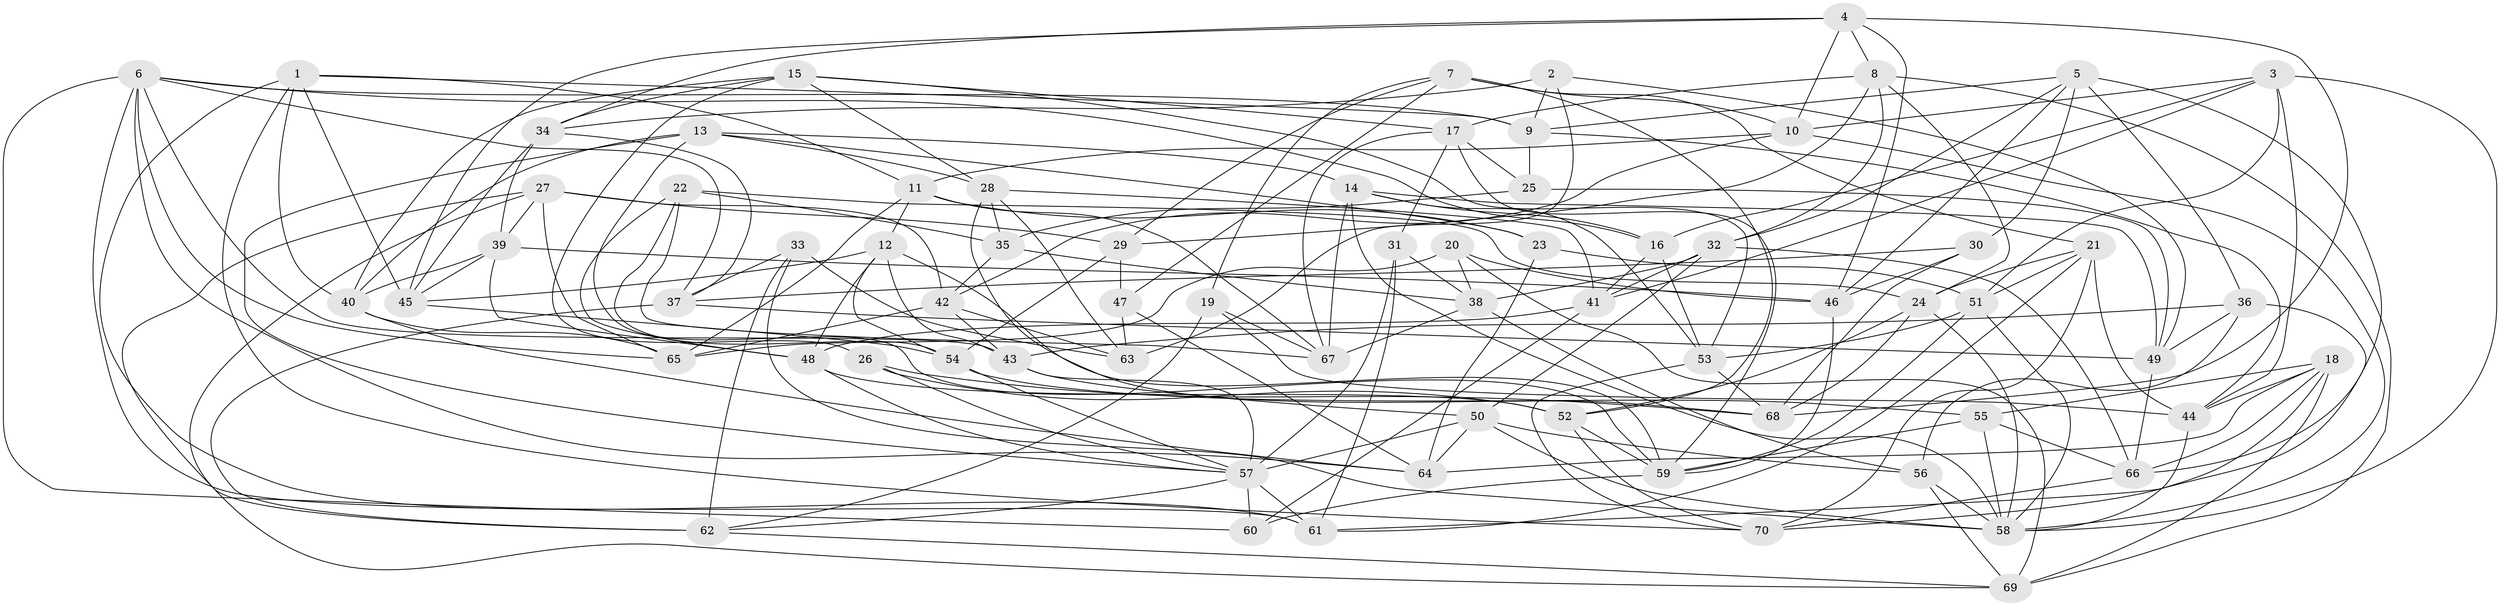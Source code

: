 // original degree distribution, {4: 1.0}
// Generated by graph-tools (version 1.1) at 2025/26/03/09/25 03:26:52]
// undirected, 70 vertices, 201 edges
graph export_dot {
graph [start="1"]
  node [color=gray90,style=filled];
  1;
  2;
  3;
  4;
  5;
  6;
  7;
  8;
  9;
  10;
  11;
  12;
  13;
  14;
  15;
  16;
  17;
  18;
  19;
  20;
  21;
  22;
  23;
  24;
  25;
  26;
  27;
  28;
  29;
  30;
  31;
  32;
  33;
  34;
  35;
  36;
  37;
  38;
  39;
  40;
  41;
  42;
  43;
  44;
  45;
  46;
  47;
  48;
  49;
  50;
  51;
  52;
  53;
  54;
  55;
  56;
  57;
  58;
  59;
  60;
  61;
  62;
  63;
  64;
  65;
  66;
  67;
  68;
  69;
  70;
  1 -- 9 [weight=1.0];
  1 -- 11 [weight=1.0];
  1 -- 40 [weight=1.0];
  1 -- 45 [weight=1.0];
  1 -- 61 [weight=1.0];
  1 -- 70 [weight=1.0];
  2 -- 9 [weight=1.0];
  2 -- 34 [weight=1.0];
  2 -- 49 [weight=1.0];
  2 -- 63 [weight=1.0];
  3 -- 10 [weight=1.0];
  3 -- 16 [weight=1.0];
  3 -- 41 [weight=1.0];
  3 -- 44 [weight=1.0];
  3 -- 51 [weight=1.0];
  3 -- 58 [weight=1.0];
  4 -- 8 [weight=1.0];
  4 -- 10 [weight=1.0];
  4 -- 34 [weight=1.0];
  4 -- 45 [weight=1.0];
  4 -- 46 [weight=1.0];
  4 -- 68 [weight=1.0];
  5 -- 9 [weight=1.0];
  5 -- 30 [weight=1.0];
  5 -- 32 [weight=1.0];
  5 -- 36 [weight=1.0];
  5 -- 46 [weight=1.0];
  5 -- 66 [weight=1.0];
  6 -- 9 [weight=1.0];
  6 -- 16 [weight=2.0];
  6 -- 37 [weight=1.0];
  6 -- 43 [weight=1.0];
  6 -- 60 [weight=2.0];
  6 -- 61 [weight=1.0];
  6 -- 64 [weight=1.0];
  6 -- 65 [weight=1.0];
  7 -- 10 [weight=1.0];
  7 -- 19 [weight=1.0];
  7 -- 21 [weight=1.0];
  7 -- 29 [weight=1.0];
  7 -- 47 [weight=1.0];
  7 -- 52 [weight=1.0];
  8 -- 17 [weight=1.0];
  8 -- 24 [weight=1.0];
  8 -- 29 [weight=1.0];
  8 -- 32 [weight=1.0];
  8 -- 69 [weight=1.0];
  9 -- 25 [weight=1.0];
  9 -- 44 [weight=1.0];
  10 -- 11 [weight=1.0];
  10 -- 42 [weight=1.0];
  10 -- 58 [weight=1.0];
  11 -- 12 [weight=1.0];
  11 -- 23 [weight=1.0];
  11 -- 65 [weight=1.0];
  11 -- 67 [weight=1.0];
  12 -- 43 [weight=1.0];
  12 -- 45 [weight=1.0];
  12 -- 48 [weight=1.0];
  12 -- 54 [weight=1.0];
  12 -- 59 [weight=1.0];
  13 -- 14 [weight=1.0];
  13 -- 23 [weight=1.0];
  13 -- 28 [weight=1.0];
  13 -- 40 [weight=1.0];
  13 -- 57 [weight=1.0];
  13 -- 59 [weight=1.0];
  14 -- 16 [weight=1.0];
  14 -- 49 [weight=1.0];
  14 -- 53 [weight=1.0];
  14 -- 58 [weight=1.0];
  14 -- 67 [weight=1.0];
  15 -- 17 [weight=1.0];
  15 -- 26 [weight=1.0];
  15 -- 28 [weight=1.0];
  15 -- 34 [weight=1.0];
  15 -- 40 [weight=1.0];
  15 -- 53 [weight=1.0];
  16 -- 41 [weight=1.0];
  16 -- 53 [weight=1.0];
  17 -- 25 [weight=1.0];
  17 -- 31 [weight=1.0];
  17 -- 59 [weight=1.0];
  17 -- 67 [weight=1.0];
  18 -- 44 [weight=1.0];
  18 -- 55 [weight=1.0];
  18 -- 64 [weight=1.0];
  18 -- 66 [weight=1.0];
  18 -- 69 [weight=1.0];
  18 -- 70 [weight=1.0];
  19 -- 44 [weight=1.0];
  19 -- 62 [weight=1.0];
  19 -- 67 [weight=1.0];
  20 -- 38 [weight=1.0];
  20 -- 46 [weight=1.0];
  20 -- 65 [weight=1.0];
  20 -- 69 [weight=1.0];
  21 -- 24 [weight=1.0];
  21 -- 44 [weight=1.0];
  21 -- 51 [weight=1.0];
  21 -- 61 [weight=1.0];
  21 -- 70 [weight=1.0];
  22 -- 24 [weight=1.0];
  22 -- 35 [weight=2.0];
  22 -- 48 [weight=1.0];
  22 -- 54 [weight=1.0];
  22 -- 67 [weight=1.0];
  23 -- 51 [weight=1.0];
  23 -- 64 [weight=1.0];
  24 -- 52 [weight=1.0];
  24 -- 58 [weight=1.0];
  24 -- 68 [weight=1.0];
  25 -- 35 [weight=1.0];
  25 -- 49 [weight=1.0];
  26 -- 52 [weight=1.0];
  26 -- 57 [weight=1.0];
  26 -- 68 [weight=1.0];
  27 -- 29 [weight=1.0];
  27 -- 39 [weight=1.0];
  27 -- 42 [weight=1.0];
  27 -- 62 [weight=1.0];
  27 -- 65 [weight=1.0];
  27 -- 69 [weight=1.0];
  28 -- 35 [weight=1.0];
  28 -- 41 [weight=1.0];
  28 -- 63 [weight=1.0];
  28 -- 68 [weight=1.0];
  29 -- 47 [weight=2.0];
  29 -- 54 [weight=1.0];
  30 -- 37 [weight=1.0];
  30 -- 46 [weight=1.0];
  30 -- 68 [weight=1.0];
  31 -- 38 [weight=1.0];
  31 -- 57 [weight=1.0];
  31 -- 61 [weight=1.0];
  32 -- 38 [weight=1.0];
  32 -- 41 [weight=1.0];
  32 -- 50 [weight=1.0];
  32 -- 66 [weight=1.0];
  33 -- 37 [weight=1.0];
  33 -- 58 [weight=1.0];
  33 -- 62 [weight=1.0];
  33 -- 63 [weight=1.0];
  34 -- 37 [weight=1.0];
  34 -- 39 [weight=1.0];
  34 -- 45 [weight=1.0];
  35 -- 38 [weight=1.0];
  35 -- 42 [weight=1.0];
  36 -- 43 [weight=1.0];
  36 -- 49 [weight=1.0];
  36 -- 56 [weight=2.0];
  36 -- 61 [weight=1.0];
  37 -- 49 [weight=1.0];
  37 -- 62 [weight=1.0];
  38 -- 56 [weight=1.0];
  38 -- 67 [weight=1.0];
  39 -- 40 [weight=1.0];
  39 -- 45 [weight=1.0];
  39 -- 46 [weight=1.0];
  39 -- 48 [weight=1.0];
  40 -- 64 [weight=1.0];
  40 -- 65 [weight=1.0];
  41 -- 48 [weight=1.0];
  41 -- 60 [weight=1.0];
  42 -- 43 [weight=1.0];
  42 -- 63 [weight=1.0];
  42 -- 65 [weight=1.0];
  43 -- 50 [weight=1.0];
  43 -- 57 [weight=1.0];
  44 -- 58 [weight=1.0];
  45 -- 54 [weight=1.0];
  46 -- 59 [weight=1.0];
  47 -- 63 [weight=2.0];
  47 -- 64 [weight=1.0];
  48 -- 52 [weight=1.0];
  48 -- 57 [weight=1.0];
  49 -- 66 [weight=1.0];
  50 -- 56 [weight=1.0];
  50 -- 57 [weight=1.0];
  50 -- 58 [weight=1.0];
  50 -- 64 [weight=1.0];
  51 -- 53 [weight=1.0];
  51 -- 58 [weight=1.0];
  51 -- 59 [weight=1.0];
  52 -- 59 [weight=1.0];
  52 -- 70 [weight=1.0];
  53 -- 68 [weight=1.0];
  53 -- 70 [weight=1.0];
  54 -- 55 [weight=1.0];
  54 -- 57 [weight=1.0];
  55 -- 58 [weight=1.0];
  55 -- 59 [weight=2.0];
  55 -- 66 [weight=1.0];
  56 -- 58 [weight=1.0];
  56 -- 69 [weight=1.0];
  57 -- 60 [weight=1.0];
  57 -- 61 [weight=1.0];
  57 -- 62 [weight=1.0];
  59 -- 60 [weight=2.0];
  62 -- 69 [weight=1.0];
  66 -- 70 [weight=1.0];
}

